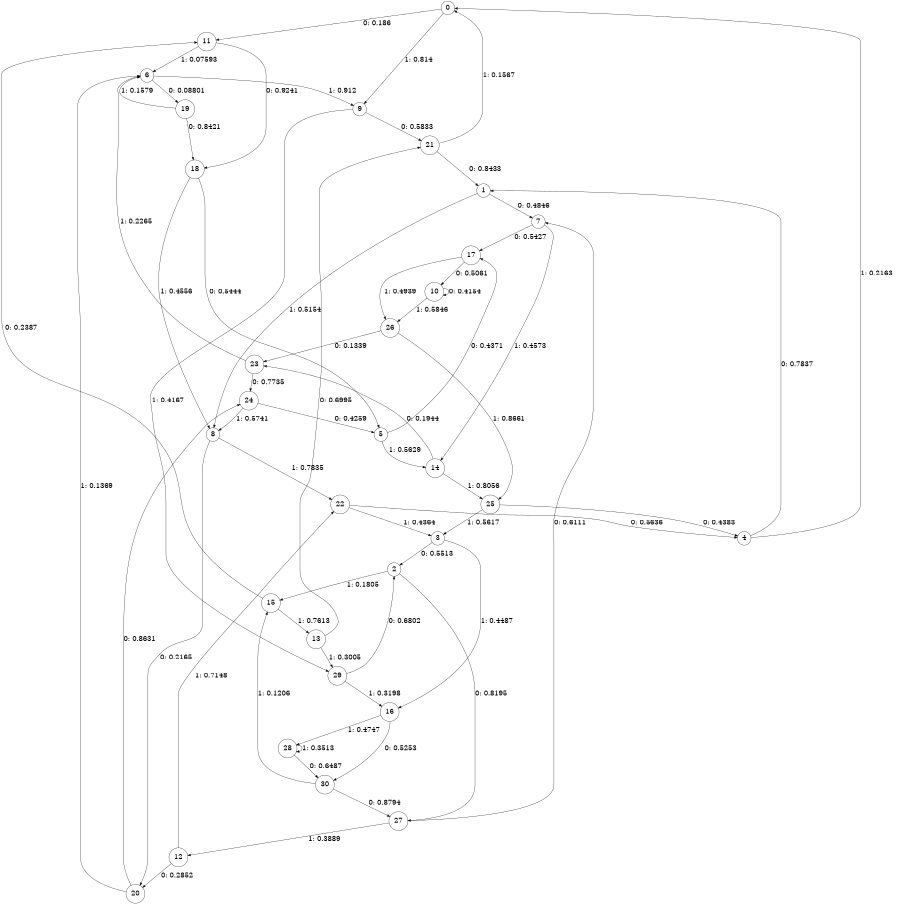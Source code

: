 digraph "ch5faceL6" {
size = "6,8.5";
ratio = "fill";
node [shape = circle];
node [fontsize = 24];
edge [fontsize = 24];
0 -> 11 [label = "0: 0.186    "];
0 -> 9 [label = "1: 0.814    "];
1 -> 7 [label = "0: 0.4846   "];
1 -> 8 [label = "1: 0.5154   "];
2 -> 27 [label = "0: 0.8195   "];
2 -> 15 [label = "1: 0.1805   "];
3 -> 2 [label = "0: 0.5513   "];
3 -> 16 [label = "1: 0.4487   "];
4 -> 1 [label = "0: 0.7837   "];
4 -> 0 [label = "1: 0.2163   "];
5 -> 17 [label = "0: 0.4371   "];
5 -> 14 [label = "1: 0.5629   "];
6 -> 19 [label = "0: 0.08801  "];
6 -> 9 [label = "1: 0.912    "];
7 -> 17 [label = "0: 0.5427   "];
7 -> 14 [label = "1: 0.4573   "];
8 -> 20 [label = "0: 0.2165   "];
8 -> 22 [label = "1: 0.7835   "];
9 -> 21 [label = "0: 0.5833   "];
9 -> 29 [label = "1: 0.4167   "];
10 -> 10 [label = "0: 0.4154   "];
10 -> 26 [label = "1: 0.5846   "];
11 -> 18 [label = "0: 0.9241   "];
11 -> 6 [label = "1: 0.07593  "];
12 -> 20 [label = "0: 0.2852   "];
12 -> 22 [label = "1: 0.7148   "];
13 -> 21 [label = "0: 0.6995   "];
13 -> 29 [label = "1: 0.3005   "];
14 -> 23 [label = "0: 0.1944   "];
14 -> 25 [label = "1: 0.8056   "];
15 -> 11 [label = "0: 0.2387   "];
15 -> 13 [label = "1: 0.7613   "];
16 -> 30 [label = "0: 0.5253   "];
16 -> 28 [label = "1: 0.4747   "];
17 -> 10 [label = "0: 0.5061   "];
17 -> 26 [label = "1: 0.4939   "];
18 -> 5 [label = "0: 0.5444   "];
18 -> 8 [label = "1: 0.4556   "];
19 -> 18 [label = "0: 0.8421   "];
19 -> 6 [label = "1: 0.1579   "];
20 -> 24 [label = "0: 0.8631   "];
20 -> 6 [label = "1: 0.1369   "];
21 -> 1 [label = "0: 0.8433   "];
21 -> 0 [label = "1: 0.1567   "];
22 -> 4 [label = "0: 0.5636   "];
22 -> 3 [label = "1: 0.4364   "];
23 -> 24 [label = "0: 0.7735   "];
23 -> 6 [label = "1: 0.2265   "];
24 -> 5 [label = "0: 0.4259   "];
24 -> 8 [label = "1: 0.5741   "];
25 -> 4 [label = "0: 0.4383   "];
25 -> 3 [label = "1: 0.5617   "];
26 -> 23 [label = "0: 0.1339   "];
26 -> 25 [label = "1: 0.8661   "];
27 -> 7 [label = "0: 0.6111   "];
27 -> 12 [label = "1: 0.3889   "];
28 -> 30 [label = "0: 0.6487   "];
28 -> 28 [label = "1: 0.3513   "];
29 -> 2 [label = "0: 0.6802   "];
29 -> 16 [label = "1: 0.3198   "];
30 -> 27 [label = "0: 0.8794   "];
30 -> 15 [label = "1: 0.1206   "];
}